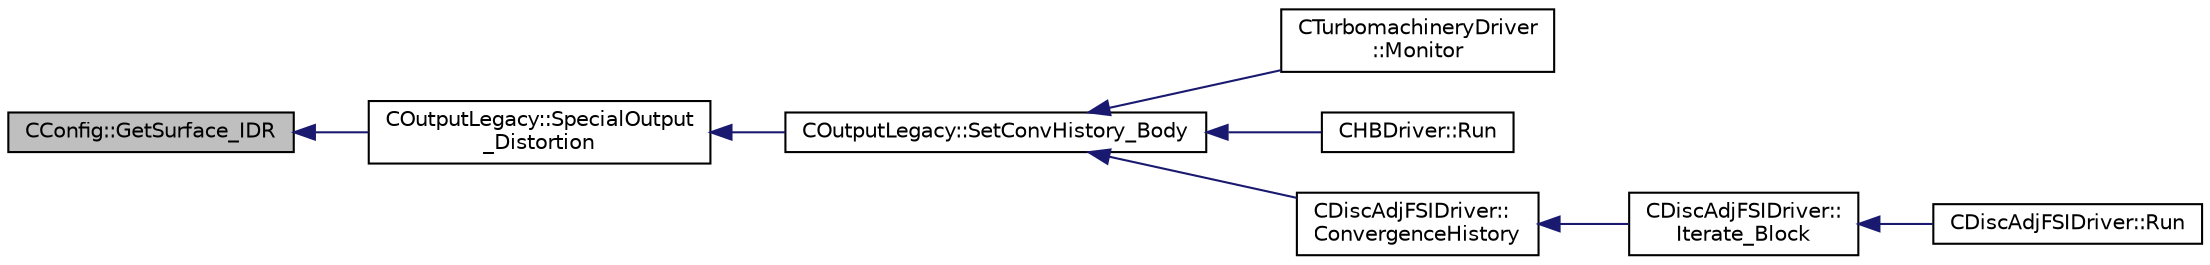 digraph "CConfig::GetSurface_IDR"
{
  edge [fontname="Helvetica",fontsize="10",labelfontname="Helvetica",labelfontsize="10"];
  node [fontname="Helvetica",fontsize="10",shape=record];
  rankdir="LR";
  Node11759 [label="CConfig::GetSurface_IDR",height=0.2,width=0.4,color="black", fillcolor="grey75", style="filled", fontcolor="black"];
  Node11759 -> Node11760 [dir="back",color="midnightblue",fontsize="10",style="solid",fontname="Helvetica"];
  Node11760 [label="COutputLegacy::SpecialOutput\l_Distortion",height=0.2,width=0.4,color="black", fillcolor="white", style="filled",URL="$class_c_output_legacy.html#ae4824d60ecd7d71e592f259e8824e0ae",tooltip="Create and write the file with the flow coefficient on the surface. "];
  Node11760 -> Node11761 [dir="back",color="midnightblue",fontsize="10",style="solid",fontname="Helvetica"];
  Node11761 [label="COutputLegacy::SetConvHistory_Body",height=0.2,width=0.4,color="black", fillcolor="white", style="filled",URL="$class_c_output_legacy.html#a217cc0d778a3828499189a9debee47c6",tooltip="Write the history file and the convergence on the screen for serial computations. ..."];
  Node11761 -> Node11762 [dir="back",color="midnightblue",fontsize="10",style="solid",fontname="Helvetica"];
  Node11762 [label="CTurbomachineryDriver\l::Monitor",height=0.2,width=0.4,color="black", fillcolor="white", style="filled",URL="$class_c_turbomachinery_driver.html#a41d7b50bbacef68eb5436293ebb2da4f",tooltip="Monitor the computation. "];
  Node11761 -> Node11763 [dir="back",color="midnightblue",fontsize="10",style="solid",fontname="Helvetica"];
  Node11763 [label="CHBDriver::Run",height=0.2,width=0.4,color="black", fillcolor="white", style="filled",URL="$class_c_h_b_driver.html#a98c0448a8e0404845ee54e25b62eaea9",tooltip="Run a single iteration of a Harmonic Balance problem. "];
  Node11761 -> Node11764 [dir="back",color="midnightblue",fontsize="10",style="solid",fontname="Helvetica"];
  Node11764 [label="CDiscAdjFSIDriver::\lConvergenceHistory",height=0.2,width=0.4,color="black", fillcolor="white", style="filled",URL="$class_c_disc_adj_f_s_i_driver.html#a139dfa2442613879f2b15f28a09c2bd5",tooltip="Output the convergence history. "];
  Node11764 -> Node11765 [dir="back",color="midnightblue",fontsize="10",style="solid",fontname="Helvetica"];
  Node11765 [label="CDiscAdjFSIDriver::\lIterate_Block",height=0.2,width=0.4,color="black", fillcolor="white", style="filled",URL="$class_c_disc_adj_f_s_i_driver.html#a84949f139fa795b7d34d6ff77e82eb5c",tooltip="Iterate a certain block for adjoint FSI - may be the whole set of variables or independent and subite..."];
  Node11765 -> Node11766 [dir="back",color="midnightblue",fontsize="10",style="solid",fontname="Helvetica"];
  Node11766 [label="CDiscAdjFSIDriver::Run",height=0.2,width=0.4,color="black", fillcolor="white", style="filled",URL="$class_c_disc_adj_f_s_i_driver.html#a2e965d6e9c4dcfc296077cae225cab21",tooltip="Run a Discrete Adjoint iteration for the FSI problem. "];
}
